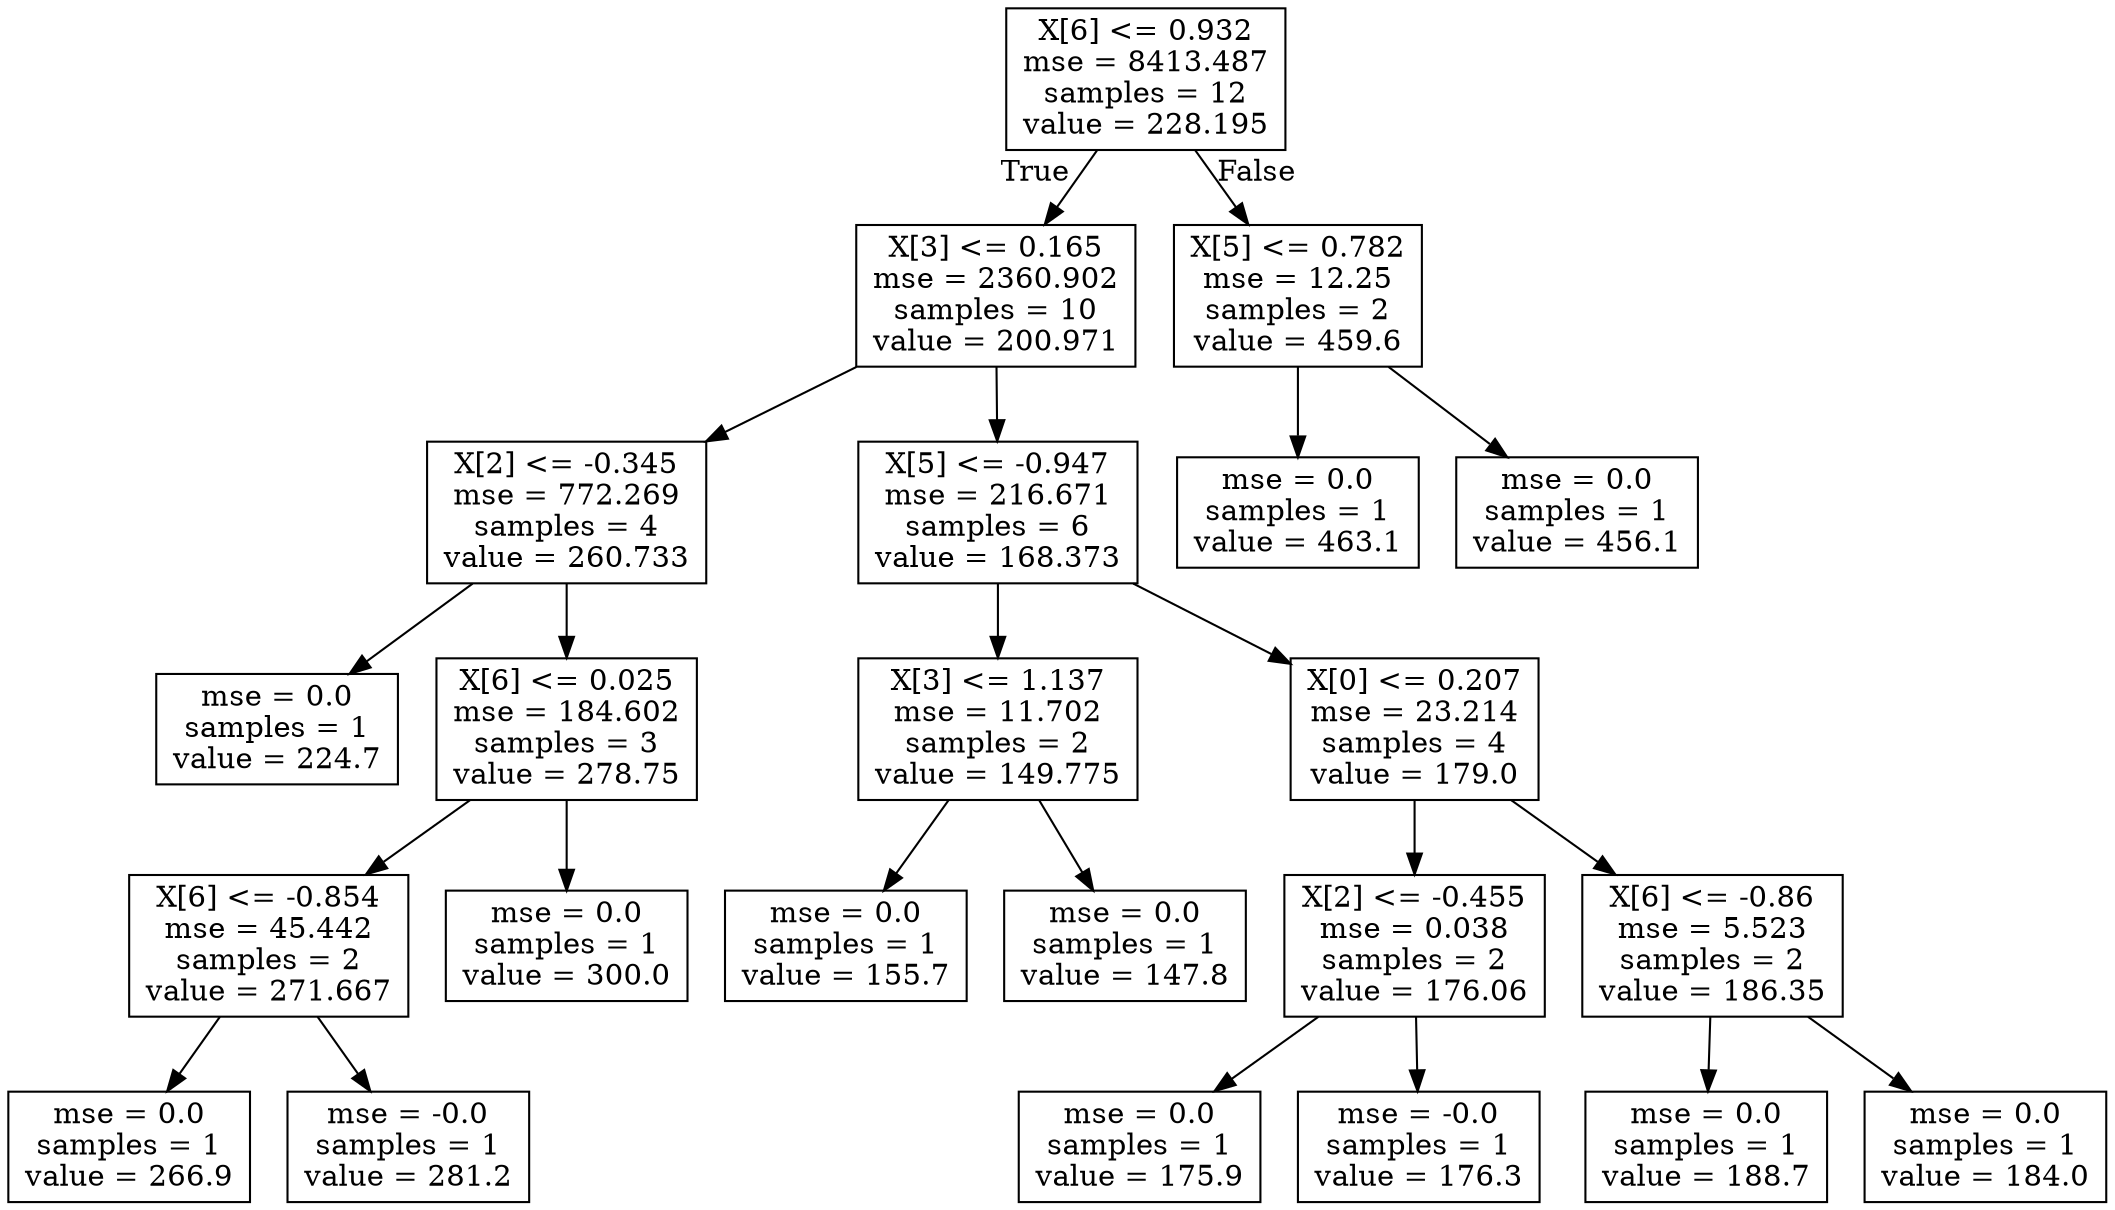 digraph Tree {
node [shape=box] ;
0 [label="X[6] <= 0.932\nmse = 8413.487\nsamples = 12\nvalue = 228.195"] ;
1 [label="X[3] <= 0.165\nmse = 2360.902\nsamples = 10\nvalue = 200.971"] ;
0 -> 1 [labeldistance=2.5, labelangle=45, headlabel="True"] ;
2 [label="X[2] <= -0.345\nmse = 772.269\nsamples = 4\nvalue = 260.733"] ;
1 -> 2 ;
3 [label="mse = 0.0\nsamples = 1\nvalue = 224.7"] ;
2 -> 3 ;
4 [label="X[6] <= 0.025\nmse = 184.602\nsamples = 3\nvalue = 278.75"] ;
2 -> 4 ;
5 [label="X[6] <= -0.854\nmse = 45.442\nsamples = 2\nvalue = 271.667"] ;
4 -> 5 ;
6 [label="mse = 0.0\nsamples = 1\nvalue = 266.9"] ;
5 -> 6 ;
7 [label="mse = -0.0\nsamples = 1\nvalue = 281.2"] ;
5 -> 7 ;
8 [label="mse = 0.0\nsamples = 1\nvalue = 300.0"] ;
4 -> 8 ;
9 [label="X[5] <= -0.947\nmse = 216.671\nsamples = 6\nvalue = 168.373"] ;
1 -> 9 ;
10 [label="X[3] <= 1.137\nmse = 11.702\nsamples = 2\nvalue = 149.775"] ;
9 -> 10 ;
11 [label="mse = 0.0\nsamples = 1\nvalue = 155.7"] ;
10 -> 11 ;
12 [label="mse = 0.0\nsamples = 1\nvalue = 147.8"] ;
10 -> 12 ;
13 [label="X[0] <= 0.207\nmse = 23.214\nsamples = 4\nvalue = 179.0"] ;
9 -> 13 ;
14 [label="X[2] <= -0.455\nmse = 0.038\nsamples = 2\nvalue = 176.06"] ;
13 -> 14 ;
15 [label="mse = 0.0\nsamples = 1\nvalue = 175.9"] ;
14 -> 15 ;
16 [label="mse = -0.0\nsamples = 1\nvalue = 176.3"] ;
14 -> 16 ;
17 [label="X[6] <= -0.86\nmse = 5.523\nsamples = 2\nvalue = 186.35"] ;
13 -> 17 ;
18 [label="mse = 0.0\nsamples = 1\nvalue = 188.7"] ;
17 -> 18 ;
19 [label="mse = 0.0\nsamples = 1\nvalue = 184.0"] ;
17 -> 19 ;
20 [label="X[5] <= 0.782\nmse = 12.25\nsamples = 2\nvalue = 459.6"] ;
0 -> 20 [labeldistance=2.5, labelangle=-45, headlabel="False"] ;
21 [label="mse = 0.0\nsamples = 1\nvalue = 463.1"] ;
20 -> 21 ;
22 [label="mse = 0.0\nsamples = 1\nvalue = 456.1"] ;
20 -> 22 ;
}